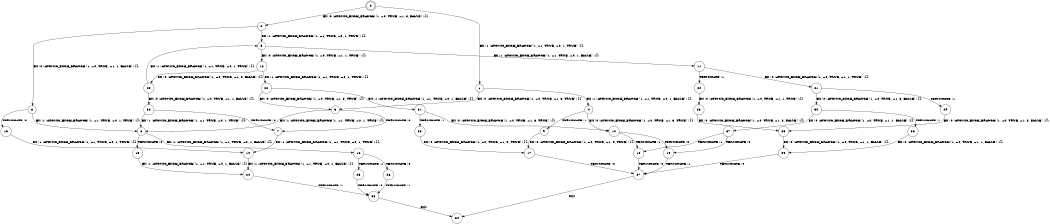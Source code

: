 digraph BCG {
size = "7, 10.5";
center = TRUE;
node [shape = circle];
0 [peripheries = 2];
0 -> 1 [label = "EX !1 !ATOMIC_EXCH_BRANCH (1, +1, TRUE, +0, 1, TRUE) !{}"];
0 -> 2 [label = "EX !0 !ATOMIC_EXCH_BRANCH (1, +0, TRUE, +1, 3, FALSE) !{}"];
1 -> 3 [label = "EX !0 !ATOMIC_EXCH_BRANCH (1, +0, TRUE, +1, 3, TRUE) !{}"];
1 -> 4 [label = "EX !1 !ATOMIC_EXCH_BRANCH (1, +1, TRUE, +0, 1, FALSE) !{}"];
2 -> 5 [label = "EX !1 !ATOMIC_EXCH_BRANCH (1, +1, TRUE, +0, 1, TRUE) !{}"];
2 -> 6 [label = "EX !0 !ATOMIC_EXCH_BRANCH (1, +0, TRUE, +1, 1, FALSE) !{}"];
3 -> 7 [label = "TERMINATE !0"];
3 -> 8 [label = "EX !1 !ATOMIC_EXCH_BRANCH (1, +1, TRUE, +0, 1, TRUE) !{}"];
4 -> 9 [label = "TERMINATE !1"];
4 -> 10 [label = "EX !0 !ATOMIC_EXCH_BRANCH (1, +0, TRUE, +1, 3, TRUE) !{}"];
5 -> 11 [label = "EX !1 !ATOMIC_EXCH_BRANCH (1, +1, TRUE, +0, 1, FALSE) !{}"];
5 -> 12 [label = "EX !0 !ATOMIC_EXCH_BRANCH (1, +0, TRUE, +1, 1, TRUE) !{}"];
6 -> 13 [label = "TERMINATE !0"];
6 -> 8 [label = "EX !1 !ATOMIC_EXCH_BRANCH (1, +1, TRUE, +0, 1, TRUE) !{}"];
7 -> 14 [label = "EX !1 !ATOMIC_EXCH_BRANCH (1, +1, TRUE, +0, 1, TRUE) !{}"];
8 -> 15 [label = "TERMINATE !0"];
8 -> 16 [label = "EX !1 !ATOMIC_EXCH_BRANCH (1, +1, TRUE, +0, 1, FALSE) !{}"];
9 -> 17 [label = "EX !0 !ATOMIC_EXCH_BRANCH (1, +0, TRUE, +1, 3, TRUE) !{}"];
10 -> 18 [label = "TERMINATE !1"];
10 -> 19 [label = "TERMINATE !0"];
11 -> 20 [label = "TERMINATE !1"];
11 -> 21 [label = "EX !0 !ATOMIC_EXCH_BRANCH (1, +0, TRUE, +1, 1, TRUE) !{}"];
12 -> 22 [label = "EX !1 !ATOMIC_EXCH_BRANCH (1, +1, TRUE, +0, 1, TRUE) !{}"];
12 -> 23 [label = "EX !0 !ATOMIC_EXCH_BRANCH (1, +0, TRUE, +1, 3, FALSE) !{}"];
13 -> 14 [label = "EX !1 !ATOMIC_EXCH_BRANCH (1, +1, TRUE, +0, 1, TRUE) !{}"];
14 -> 24 [label = "EX !1 !ATOMIC_EXCH_BRANCH (1, +1, TRUE, +0, 1, FALSE) !{}"];
15 -> 24 [label = "EX !1 !ATOMIC_EXCH_BRANCH (1, +1, TRUE, +0, 1, FALSE) !{}"];
16 -> 25 [label = "TERMINATE !1"];
16 -> 26 [label = "TERMINATE !0"];
17 -> 27 [label = "TERMINATE !0"];
18 -> 27 [label = "TERMINATE !0"];
19 -> 27 [label = "TERMINATE !1"];
20 -> 28 [label = "EX !0 !ATOMIC_EXCH_BRANCH (1, +0, TRUE, +1, 1, TRUE) !{}"];
21 -> 29 [label = "TERMINATE !1"];
21 -> 30 [label = "EX !0 !ATOMIC_EXCH_BRANCH (1, +0, TRUE, +1, 3, FALSE) !{}"];
22 -> 31 [label = "EX !1 !ATOMIC_EXCH_BRANCH (1, +1, TRUE, +0, 1, FALSE) !{}"];
22 -> 3 [label = "EX !0 !ATOMIC_EXCH_BRANCH (1, +0, TRUE, +1, 3, TRUE) !{}"];
23 -> 5 [label = "EX !1 !ATOMIC_EXCH_BRANCH (1, +1, TRUE, +0, 1, TRUE) !{}"];
23 -> 32 [label = "EX !0 !ATOMIC_EXCH_BRANCH (1, +0, TRUE, +1, 1, FALSE) !{}"];
24 -> 33 [label = "TERMINATE !1"];
25 -> 33 [label = "TERMINATE !0"];
26 -> 33 [label = "TERMINATE !1"];
27 -> 34 [label = "exit"];
28 -> 35 [label = "EX !0 !ATOMIC_EXCH_BRANCH (1, +0, TRUE, +1, 3, FALSE) !{}"];
29 -> 35 [label = "EX !0 !ATOMIC_EXCH_BRANCH (1, +0, TRUE, +1, 3, FALSE) !{}"];
30 -> 36 [label = "TERMINATE !1"];
30 -> 37 [label = "EX !0 !ATOMIC_EXCH_BRANCH (1, +0, TRUE, +1, 1, FALSE) !{}"];
31 -> 38 [label = "TERMINATE !1"];
31 -> 10 [label = "EX !0 !ATOMIC_EXCH_BRANCH (1, +0, TRUE, +1, 3, TRUE) !{}"];
32 -> 7 [label = "TERMINATE !0"];
32 -> 8 [label = "EX !1 !ATOMIC_EXCH_BRANCH (1, +1, TRUE, +0, 1, TRUE) !{}"];
33 -> 34 [label = "exit"];
35 -> 39 [label = "EX !0 !ATOMIC_EXCH_BRANCH (1, +0, TRUE, +1, 1, FALSE) !{}"];
36 -> 39 [label = "EX !0 !ATOMIC_EXCH_BRANCH (1, +0, TRUE, +1, 1, FALSE) !{}"];
37 -> 18 [label = "TERMINATE !1"];
37 -> 19 [label = "TERMINATE !0"];
38 -> 17 [label = "EX !0 !ATOMIC_EXCH_BRANCH (1, +0, TRUE, +1, 3, TRUE) !{}"];
39 -> 27 [label = "TERMINATE !0"];
}
